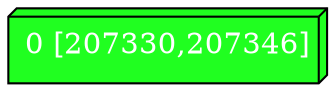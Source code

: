 diGraph libnss3{
	libnss3_0  [style=filled fillcolor="#20FF20" fontcolor="#ffffff" shape=box3d label="0 [207330,207346]"]


}
